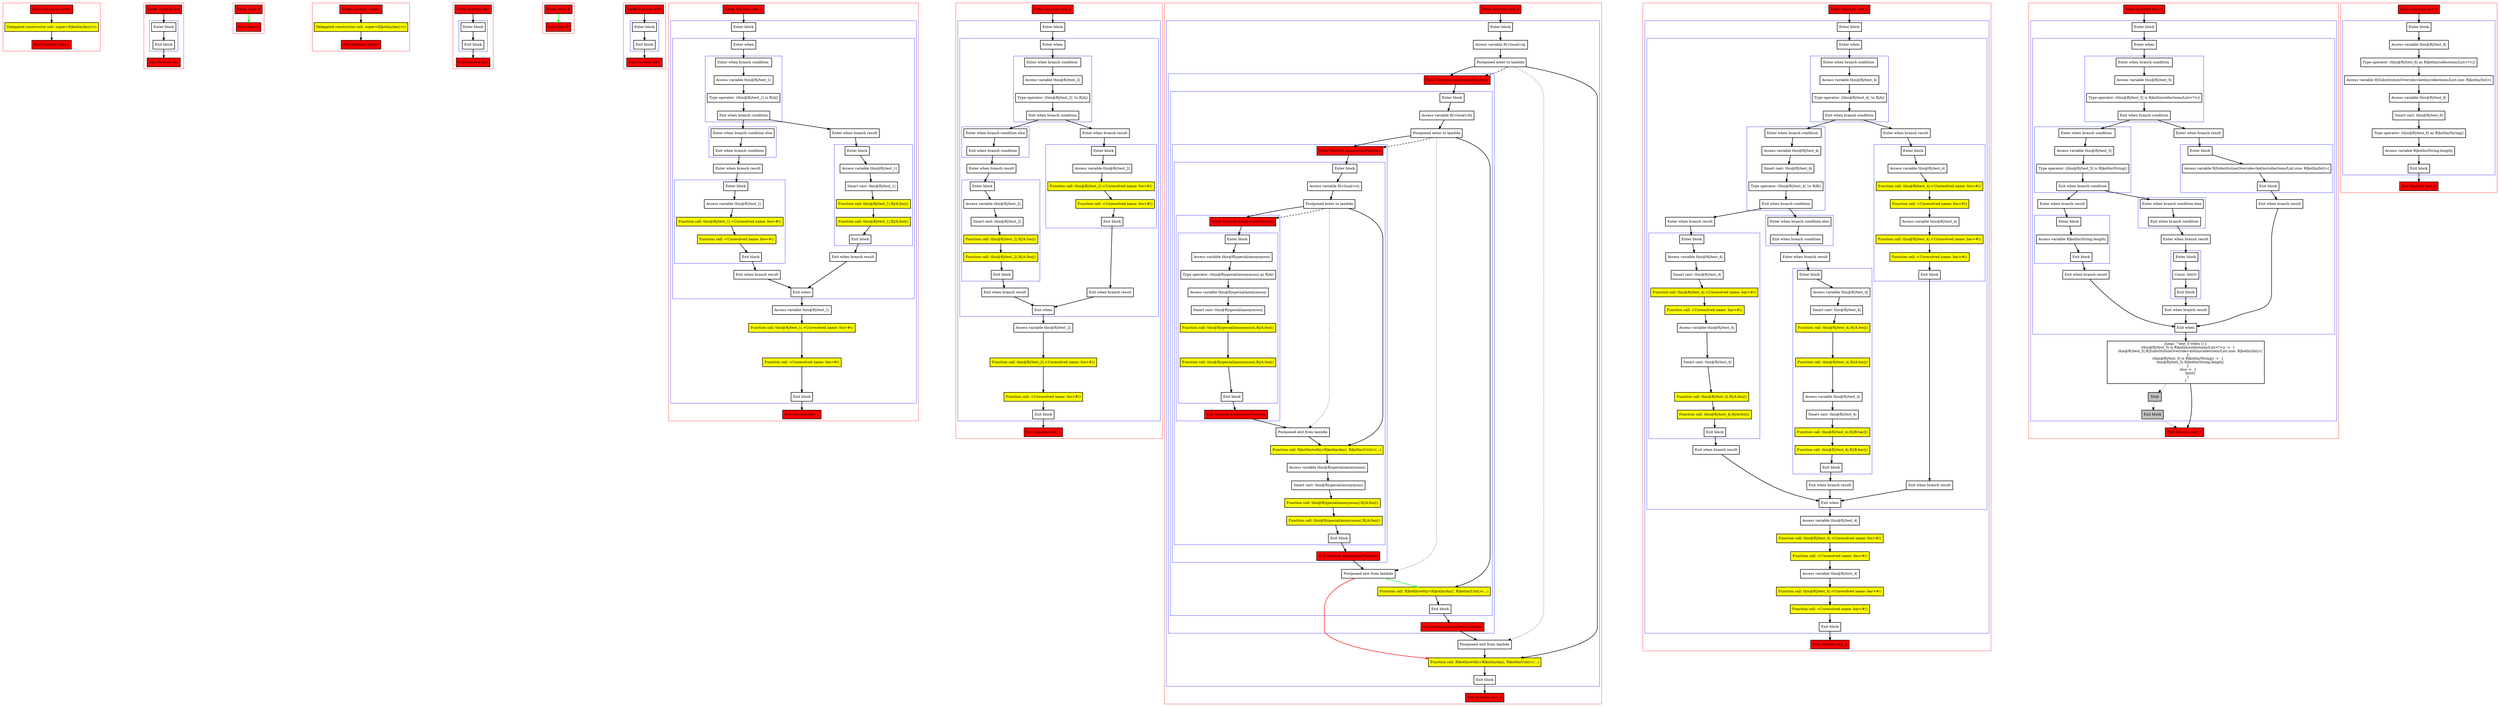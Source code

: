 digraph implicitReceivers_kt {
    graph [nodesep=3]
    node [shape=box penwidth=2]
    edge [penwidth=2]

    subgraph cluster_0 {
        color=red
        0 [label="Enter function <init>" style="filled" fillcolor=red];
        1 [label="Delegated constructor call: super<R|kotlin/Any|>()" style="filled" fillcolor=yellow];
        2 [label="Exit function <init>" style="filled" fillcolor=red];
    }
    0 -> {1};
    1 -> {2};

    subgraph cluster_1 {
        color=red
        3 [label="Enter function foo" style="filled" fillcolor=red];
        subgraph cluster_2 {
            color=blue
            4 [label="Enter block"];
            5 [label="Exit block"];
        }
        6 [label="Exit function foo" style="filled" fillcolor=red];
    }
    3 -> {4};
    4 -> {5};
    5 -> {6};

    subgraph cluster_3 {
        color=red
        7 [label="Enter class A" style="filled" fillcolor=red];
        8 [label="Exit class A" style="filled" fillcolor=red];
    }
    7 -> {8} [color=green];

    subgraph cluster_4 {
        color=red
        9 [label="Enter function <init>" style="filled" fillcolor=red];
        10 [label="Delegated constructor call: super<R|kotlin/Any|>()" style="filled" fillcolor=yellow];
        11 [label="Exit function <init>" style="filled" fillcolor=red];
    }
    9 -> {10};
    10 -> {11};

    subgraph cluster_5 {
        color=red
        12 [label="Enter function bar" style="filled" fillcolor=red];
        subgraph cluster_6 {
            color=blue
            13 [label="Enter block"];
            14 [label="Exit block"];
        }
        15 [label="Exit function bar" style="filled" fillcolor=red];
    }
    12 -> {13};
    13 -> {14};
    14 -> {15};

    subgraph cluster_7 {
        color=red
        16 [label="Enter class B" style="filled" fillcolor=red];
        17 [label="Exit class B" style="filled" fillcolor=red];
    }
    16 -> {17} [color=green];

    subgraph cluster_8 {
        color=red
        18 [label="Enter function with" style="filled" fillcolor=red];
        subgraph cluster_9 {
            color=blue
            19 [label="Enter block"];
            20 [label="Exit block"];
        }
        21 [label="Exit function with" style="filled" fillcolor=red];
    }
    18 -> {19};
    19 -> {20};
    20 -> {21};

    subgraph cluster_10 {
        color=red
        22 [label="Enter function test_1" style="filled" fillcolor=red];
        subgraph cluster_11 {
            color=blue
            23 [label="Enter block"];
            subgraph cluster_12 {
                color=blue
                24 [label="Enter when"];
                subgraph cluster_13 {
                    color=blue
                    25 [label="Enter when branch condition "];
                    26 [label="Access variable this@R|/test_1|"];
                    27 [label="Type operator: (this@R|/test_1| is R|A|)"];
                    28 [label="Exit when branch condition"];
                }
                subgraph cluster_14 {
                    color=blue
                    29 [label="Enter when branch condition else"];
                    30 [label="Exit when branch condition"];
                }
                31 [label="Enter when branch result"];
                subgraph cluster_15 {
                    color=blue
                    32 [label="Enter block"];
                    33 [label="Access variable this@R|/test_1|"];
                    34 [label="Function call: this@R|/test_1|.<Unresolved name: foo>#()" style="filled" fillcolor=yellow];
                    35 [label="Function call: <Unresolved name: foo>#()" style="filled" fillcolor=yellow];
                    36 [label="Exit block"];
                }
                37 [label="Exit when branch result"];
                38 [label="Enter when branch result"];
                subgraph cluster_16 {
                    color=blue
                    39 [label="Enter block"];
                    40 [label="Access variable this@R|/test_1|"];
                    41 [label="Smart cast: this@R|/test_1|"];
                    42 [label="Function call: this@R|/test_1|.R|/A.foo|()" style="filled" fillcolor=yellow];
                    43 [label="Function call: this@R|/test_1|.R|/A.foo|()" style="filled" fillcolor=yellow];
                    44 [label="Exit block"];
                }
                45 [label="Exit when branch result"];
                46 [label="Exit when"];
            }
            47 [label="Access variable this@R|/test_1|"];
            48 [label="Function call: this@R|/test_1|.<Unresolved name: foo>#()" style="filled" fillcolor=yellow];
            49 [label="Function call: <Unresolved name: foo>#()" style="filled" fillcolor=yellow];
            50 [label="Exit block"];
        }
        51 [label="Exit function test_1" style="filled" fillcolor=red];
    }
    22 -> {23};
    23 -> {24};
    24 -> {25};
    25 -> {26};
    26 -> {27};
    27 -> {28};
    28 -> {38 29};
    29 -> {30};
    30 -> {31};
    31 -> {32};
    32 -> {33};
    33 -> {34};
    34 -> {35};
    35 -> {36};
    36 -> {37};
    37 -> {46};
    38 -> {39};
    39 -> {40};
    40 -> {41};
    41 -> {42};
    42 -> {43};
    43 -> {44};
    44 -> {45};
    45 -> {46};
    46 -> {47};
    47 -> {48};
    48 -> {49};
    49 -> {50};
    50 -> {51};

    subgraph cluster_17 {
        color=red
        52 [label="Enter function test_2" style="filled" fillcolor=red];
        subgraph cluster_18 {
            color=blue
            53 [label="Enter block"];
            subgraph cluster_19 {
                color=blue
                54 [label="Enter when"];
                subgraph cluster_20 {
                    color=blue
                    55 [label="Enter when branch condition "];
                    56 [label="Access variable this@R|/test_2|"];
                    57 [label="Type operator: (this@R|/test_2| !is R|A|)"];
                    58 [label="Exit when branch condition"];
                }
                subgraph cluster_21 {
                    color=blue
                    59 [label="Enter when branch condition else"];
                    60 [label="Exit when branch condition"];
                }
                61 [label="Enter when branch result"];
                subgraph cluster_22 {
                    color=blue
                    62 [label="Enter block"];
                    63 [label="Access variable this@R|/test_2|"];
                    64 [label="Smart cast: this@R|/test_2|"];
                    65 [label="Function call: this@R|/test_2|.R|/A.foo|()" style="filled" fillcolor=yellow];
                    66 [label="Function call: this@R|/test_2|.R|/A.foo|()" style="filled" fillcolor=yellow];
                    67 [label="Exit block"];
                }
                68 [label="Exit when branch result"];
                69 [label="Enter when branch result"];
                subgraph cluster_23 {
                    color=blue
                    70 [label="Enter block"];
                    71 [label="Access variable this@R|/test_2|"];
                    72 [label="Function call: this@R|/test_2|.<Unresolved name: foo>#()" style="filled" fillcolor=yellow];
                    73 [label="Function call: <Unresolved name: foo>#()" style="filled" fillcolor=yellow];
                    74 [label="Exit block"];
                }
                75 [label="Exit when branch result"];
                76 [label="Exit when"];
            }
            77 [label="Access variable this@R|/test_2|"];
            78 [label="Function call: this@R|/test_2|.<Unresolved name: foo>#()" style="filled" fillcolor=yellow];
            79 [label="Function call: <Unresolved name: foo>#()" style="filled" fillcolor=yellow];
            80 [label="Exit block"];
        }
        81 [label="Exit function test_2" style="filled" fillcolor=red];
    }
    52 -> {53};
    53 -> {54};
    54 -> {55};
    55 -> {56};
    56 -> {57};
    57 -> {58};
    58 -> {69 59};
    59 -> {60};
    60 -> {61};
    61 -> {62};
    62 -> {63};
    63 -> {64};
    64 -> {65};
    65 -> {66};
    66 -> {67};
    67 -> {68};
    68 -> {76};
    69 -> {70};
    70 -> {71};
    71 -> {72};
    72 -> {73};
    73 -> {74};
    74 -> {75};
    75 -> {76};
    76 -> {77};
    77 -> {78};
    78 -> {79};
    79 -> {80};
    80 -> {81};

    subgraph cluster_24 {
        color=red
        82 [label="Enter function test_3" style="filled" fillcolor=red];
        subgraph cluster_25 {
            color=blue
            83 [label="Enter block"];
            84 [label="Access variable R|<local>/a|"];
            85 [label="Postponed enter to lambda"];
            subgraph cluster_26 {
                color=blue
                90 [label="Enter function anonymousFunction" style="filled" fillcolor=red];
                subgraph cluster_27 {
                    color=blue
                    91 [label="Enter block"];
                    92 [label="Access variable R|<local>/b|"];
                    93 [label="Postponed enter to lambda"];
                    subgraph cluster_28 {
                        color=blue
                        98 [label="Enter function anonymousFunction" style="filled" fillcolor=red];
                        subgraph cluster_29 {
                            color=blue
                            99 [label="Enter block"];
                            100 [label="Access variable R|<local>/c|"];
                            101 [label="Postponed enter to lambda"];
                            subgraph cluster_30 {
                                color=blue
                                110 [label="Enter function anonymousFunction" style="filled" fillcolor=red];
                                subgraph cluster_31 {
                                    color=blue
                                    111 [label="Enter block"];
                                    112 [label="Access variable this@R|special/anonymous|"];
                                    113 [label="Type operator: (this@R|special/anonymous| as R|A|)"];
                                    114 [label="Access variable this@R|special/anonymous|"];
                                    115 [label="Smart cast: this@R|special/anonymous|"];
                                    116 [label="Function call: this@R|special/anonymous|.R|/A.foo|()" style="filled" fillcolor=yellow];
                                    117 [label="Function call: this@R|special/anonymous|.R|/A.foo|()" style="filled" fillcolor=yellow];
                                    118 [label="Exit block"];
                                }
                                119 [label="Exit function anonymousFunction" style="filled" fillcolor=red];
                            }
                            102 [label="Postponed exit from lambda"];
                            103 [label="Function call: R|kotlin/with|<R|kotlin/Any|, R|kotlin/Unit|>(...)" style="filled" fillcolor=yellow];
                            104 [label="Access variable this@R|special/anonymous|"];
                            105 [label="Smart cast: this@R|special/anonymous|"];
                            106 [label="Function call: this@R|special/anonymous|.R|/A.foo|()" style="filled" fillcolor=yellow];
                            107 [label="Function call: this@R|special/anonymous|.R|/A.foo|()" style="filled" fillcolor=yellow];
                            108 [label="Exit block"];
                        }
                        109 [label="Exit function anonymousFunction" style="filled" fillcolor=red];
                    }
                    94 [label="Postponed exit from lambda"];
                    95 [label="Function call: R|kotlin/with|<R|kotlin/Any|, R|kotlin/Unit|>(...)" style="filled" fillcolor=yellow];
                    96 [label="Exit block"];
                }
                97 [label="Exit function anonymousFunction" style="filled" fillcolor=red];
            }
            86 [label="Postponed exit from lambda"];
            87 [label="Function call: R|kotlin/with|<R|kotlin/Any|, R|kotlin/Unit|>(...)" style="filled" fillcolor=yellow];
            88 [label="Exit block"];
        }
        89 [label="Exit function test_3" style="filled" fillcolor=red];
    }
    82 -> {83};
    83 -> {84};
    84 -> {85};
    85 -> {90 87};
    85 -> {86} [style=dotted];
    85 -> {90} [style=dashed];
    86 -> {87};
    87 -> {88};
    88 -> {89};
    90 -> {91};
    91 -> {92};
    92 -> {93};
    93 -> {98 95};
    93 -> {94} [style=dotted];
    93 -> {98} [style=dashed];
    94 -> {87} [color=red];
    94 -> {95} [color=green];
    95 -> {96};
    96 -> {97};
    97 -> {86};
    98 -> {99};
    99 -> {100};
    100 -> {101};
    101 -> {110 103};
    101 -> {102} [style=dotted];
    101 -> {110} [style=dashed];
    102 -> {103};
    103 -> {104};
    104 -> {105};
    105 -> {106};
    106 -> {107};
    107 -> {108};
    108 -> {109};
    109 -> {94};
    110 -> {111};
    111 -> {112};
    112 -> {113};
    113 -> {114};
    114 -> {115};
    115 -> {116};
    116 -> {117};
    117 -> {118};
    118 -> {119};
    119 -> {102};

    subgraph cluster_32 {
        color=red
        120 [label="Enter function test_4" style="filled" fillcolor=red];
        subgraph cluster_33 {
            color=blue
            121 [label="Enter block"];
            subgraph cluster_34 {
                color=blue
                122 [label="Enter when"];
                subgraph cluster_35 {
                    color=blue
                    123 [label="Enter when branch condition "];
                    124 [label="Access variable this@R|/test_4|"];
                    125 [label="Type operator: (this@R|/test_4| !is R|A|)"];
                    126 [label="Exit when branch condition"];
                }
                subgraph cluster_36 {
                    color=blue
                    127 [label="Enter when branch condition "];
                    128 [label="Access variable this@R|/test_4|"];
                    129 [label="Smart cast: this@R|/test_4|"];
                    130 [label="Type operator: (this@R|/test_4| !is R|B|)"];
                    131 [label="Exit when branch condition"];
                }
                subgraph cluster_37 {
                    color=blue
                    132 [label="Enter when branch condition else"];
                    133 [label="Exit when branch condition"];
                }
                134 [label="Enter when branch result"];
                subgraph cluster_38 {
                    color=blue
                    135 [label="Enter block"];
                    136 [label="Access variable this@R|/test_4|"];
                    137 [label="Smart cast: this@R|/test_4|"];
                    138 [label="Function call: this@R|/test_4|.R|/A.foo|()" style="filled" fillcolor=yellow];
                    139 [label="Function call: this@R|/test_4|.R|/A.foo|()" style="filled" fillcolor=yellow];
                    140 [label="Access variable this@R|/test_4|"];
                    141 [label="Smart cast: this@R|/test_4|"];
                    142 [label="Function call: this@R|/test_4|.R|/B.bar|()" style="filled" fillcolor=yellow];
                    143 [label="Function call: this@R|/test_4|.R|/B.bar|()" style="filled" fillcolor=yellow];
                    144 [label="Exit block"];
                }
                145 [label="Exit when branch result"];
                146 [label="Enter when branch result"];
                subgraph cluster_39 {
                    color=blue
                    147 [label="Enter block"];
                    148 [label="Access variable this@R|/test_4|"];
                    149 [label="Smart cast: this@R|/test_4|"];
                    150 [label="Function call: this@R|/test_4|.<Unresolved name: bar>#()" style="filled" fillcolor=yellow];
                    151 [label="Function call: <Unresolved name: bar>#()" style="filled" fillcolor=yellow];
                    152 [label="Access variable this@R|/test_4|"];
                    153 [label="Smart cast: this@R|/test_4|"];
                    154 [label="Function call: this@R|/test_4|.R|/A.foo|()" style="filled" fillcolor=yellow];
                    155 [label="Function call: this@R|/test_4|.R|/A.foo|()" style="filled" fillcolor=yellow];
                    156 [label="Exit block"];
                }
                157 [label="Exit when branch result"];
                158 [label="Enter when branch result"];
                subgraph cluster_40 {
                    color=blue
                    159 [label="Enter block"];
                    160 [label="Access variable this@R|/test_4|"];
                    161 [label="Function call: this@R|/test_4|.<Unresolved name: foo>#()" style="filled" fillcolor=yellow];
                    162 [label="Function call: <Unresolved name: foo>#()" style="filled" fillcolor=yellow];
                    163 [label="Access variable this@R|/test_4|"];
                    164 [label="Function call: this@R|/test_4|.<Unresolved name: bar>#()" style="filled" fillcolor=yellow];
                    165 [label="Function call: <Unresolved name: bar>#()" style="filled" fillcolor=yellow];
                    166 [label="Exit block"];
                }
                167 [label="Exit when branch result"];
                168 [label="Exit when"];
            }
            169 [label="Access variable this@R|/test_4|"];
            170 [label="Function call: this@R|/test_4|.<Unresolved name: foo>#()" style="filled" fillcolor=yellow];
            171 [label="Function call: <Unresolved name: foo>#()" style="filled" fillcolor=yellow];
            172 [label="Access variable this@R|/test_4|"];
            173 [label="Function call: this@R|/test_4|.<Unresolved name: bar>#()" style="filled" fillcolor=yellow];
            174 [label="Function call: <Unresolved name: bar>#()" style="filled" fillcolor=yellow];
            175 [label="Exit block"];
        }
        176 [label="Exit function test_4" style="filled" fillcolor=red];
    }
    120 -> {121};
    121 -> {122};
    122 -> {123};
    123 -> {124};
    124 -> {125};
    125 -> {126};
    126 -> {158 127};
    127 -> {128};
    128 -> {129};
    129 -> {130};
    130 -> {131};
    131 -> {146 132};
    132 -> {133};
    133 -> {134};
    134 -> {135};
    135 -> {136};
    136 -> {137};
    137 -> {138};
    138 -> {139};
    139 -> {140};
    140 -> {141};
    141 -> {142};
    142 -> {143};
    143 -> {144};
    144 -> {145};
    145 -> {168};
    146 -> {147};
    147 -> {148};
    148 -> {149};
    149 -> {150};
    150 -> {151};
    151 -> {152};
    152 -> {153};
    153 -> {154};
    154 -> {155};
    155 -> {156};
    156 -> {157};
    157 -> {168};
    158 -> {159};
    159 -> {160};
    160 -> {161};
    161 -> {162};
    162 -> {163};
    163 -> {164};
    164 -> {165};
    165 -> {166};
    166 -> {167};
    167 -> {168};
    168 -> {169};
    169 -> {170};
    170 -> {171};
    171 -> {172};
    172 -> {173};
    173 -> {174};
    174 -> {175};
    175 -> {176};

    subgraph cluster_41 {
        color=red
        177 [label="Enter function test_5" style="filled" fillcolor=red];
        subgraph cluster_42 {
            color=blue
            178 [label="Enter block"];
            subgraph cluster_43 {
                color=blue
                179 [label="Enter when"];
                subgraph cluster_44 {
                    color=blue
                    180 [label="Enter when branch condition "];
                    181 [label="Access variable this@R|/test_5|"];
                    182 [label="Type operator: (this@R|/test_5| is R|kotlin/collections/List<*>|)"];
                    183 [label="Exit when branch condition"];
                }
                subgraph cluster_45 {
                    color=blue
                    184 [label="Enter when branch condition "];
                    185 [label="Access variable this@R|/test_5|"];
                    186 [label="Type operator: (this@R|/test_5| is R|kotlin/String|)"];
                    187 [label="Exit when branch condition"];
                }
                subgraph cluster_46 {
                    color=blue
                    188 [label="Enter when branch condition else"];
                    189 [label="Exit when branch condition"];
                }
                190 [label="Enter when branch result"];
                subgraph cluster_47 {
                    color=blue
                    191 [label="Enter block"];
                    192 [label="Const: Int(0)"];
                    193 [label="Exit block"];
                }
                194 [label="Exit when branch result"];
                195 [label="Enter when branch result"];
                subgraph cluster_48 {
                    color=blue
                    196 [label="Enter block"];
                    197 [label="Access variable R|kotlin/String.length|"];
                    198 [label="Exit block"];
                }
                199 [label="Exit when branch result"];
                200 [label="Enter when branch result"];
                subgraph cluster_49 {
                    color=blue
                    201 [label="Enter block"];
                    202 [label="Access variable R|SubstitutionOverride<kotlin/collections/List.size: R|kotlin/Int|>|"];
                    203 [label="Exit block"];
                }
                204 [label="Exit when branch result"];
                205 [label="Exit when"];
            }
            206 [label="Jump: ^test_5 when () {
    (this@R|/test_5| is R|kotlin/collections/List<*>|) ->  {
        this@R|/test_5|.R|SubstitutionOverride<kotlin/collections/List.size: R|kotlin/Int|>|
    }
    (this@R|/test_5| is R|kotlin/String|) ->  {
        this@R|/test_5|.R|kotlin/String.length|
    }
    else ->  {
        Int(0)
    }
}
"];
            207 [label="Stub" style="filled" fillcolor=gray];
            208 [label="Exit block" style="filled" fillcolor=gray];
        }
        209 [label="Exit function test_5" style="filled" fillcolor=red];
    }
    177 -> {178};
    178 -> {179};
    179 -> {180};
    180 -> {181};
    181 -> {182};
    182 -> {183};
    183 -> {200 184};
    184 -> {185};
    185 -> {186};
    186 -> {187};
    187 -> {195 188};
    188 -> {189};
    189 -> {190};
    190 -> {191};
    191 -> {192};
    192 -> {193};
    193 -> {194};
    194 -> {205};
    195 -> {196};
    196 -> {197};
    197 -> {198};
    198 -> {199};
    199 -> {205};
    200 -> {201};
    201 -> {202};
    202 -> {203};
    203 -> {204};
    204 -> {205};
    205 -> {206};
    206 -> {209};
    206 -> {207} [style=dotted];
    207 -> {208} [style=dotted];
    208 -> {209} [style=dotted];

    subgraph cluster_50 {
        color=red
        210 [label="Enter function test_6" style="filled" fillcolor=red];
        subgraph cluster_51 {
            color=blue
            211 [label="Enter block"];
            212 [label="Access variable this@R|/test_6|"];
            213 [label="Type operator: (this@R|/test_6| as R|kotlin/collections/List<*>|)"];
            214 [label="Access variable R|SubstitutionOverride<kotlin/collections/List.size: R|kotlin/Int|>|"];
            215 [label="Access variable this@R|/test_6|"];
            216 [label="Smart cast: this@R|/test_6|"];
            217 [label="Type operator: (this@R|/test_6| as R|kotlin/String|)"];
            218 [label="Access variable R|kotlin/String.length|"];
            219 [label="Exit block"];
        }
        220 [label="Exit function test_6" style="filled" fillcolor=red];
    }
    210 -> {211};
    211 -> {212};
    212 -> {213};
    213 -> {214};
    214 -> {215};
    215 -> {216};
    216 -> {217};
    217 -> {218};
    218 -> {219};
    219 -> {220};

}
